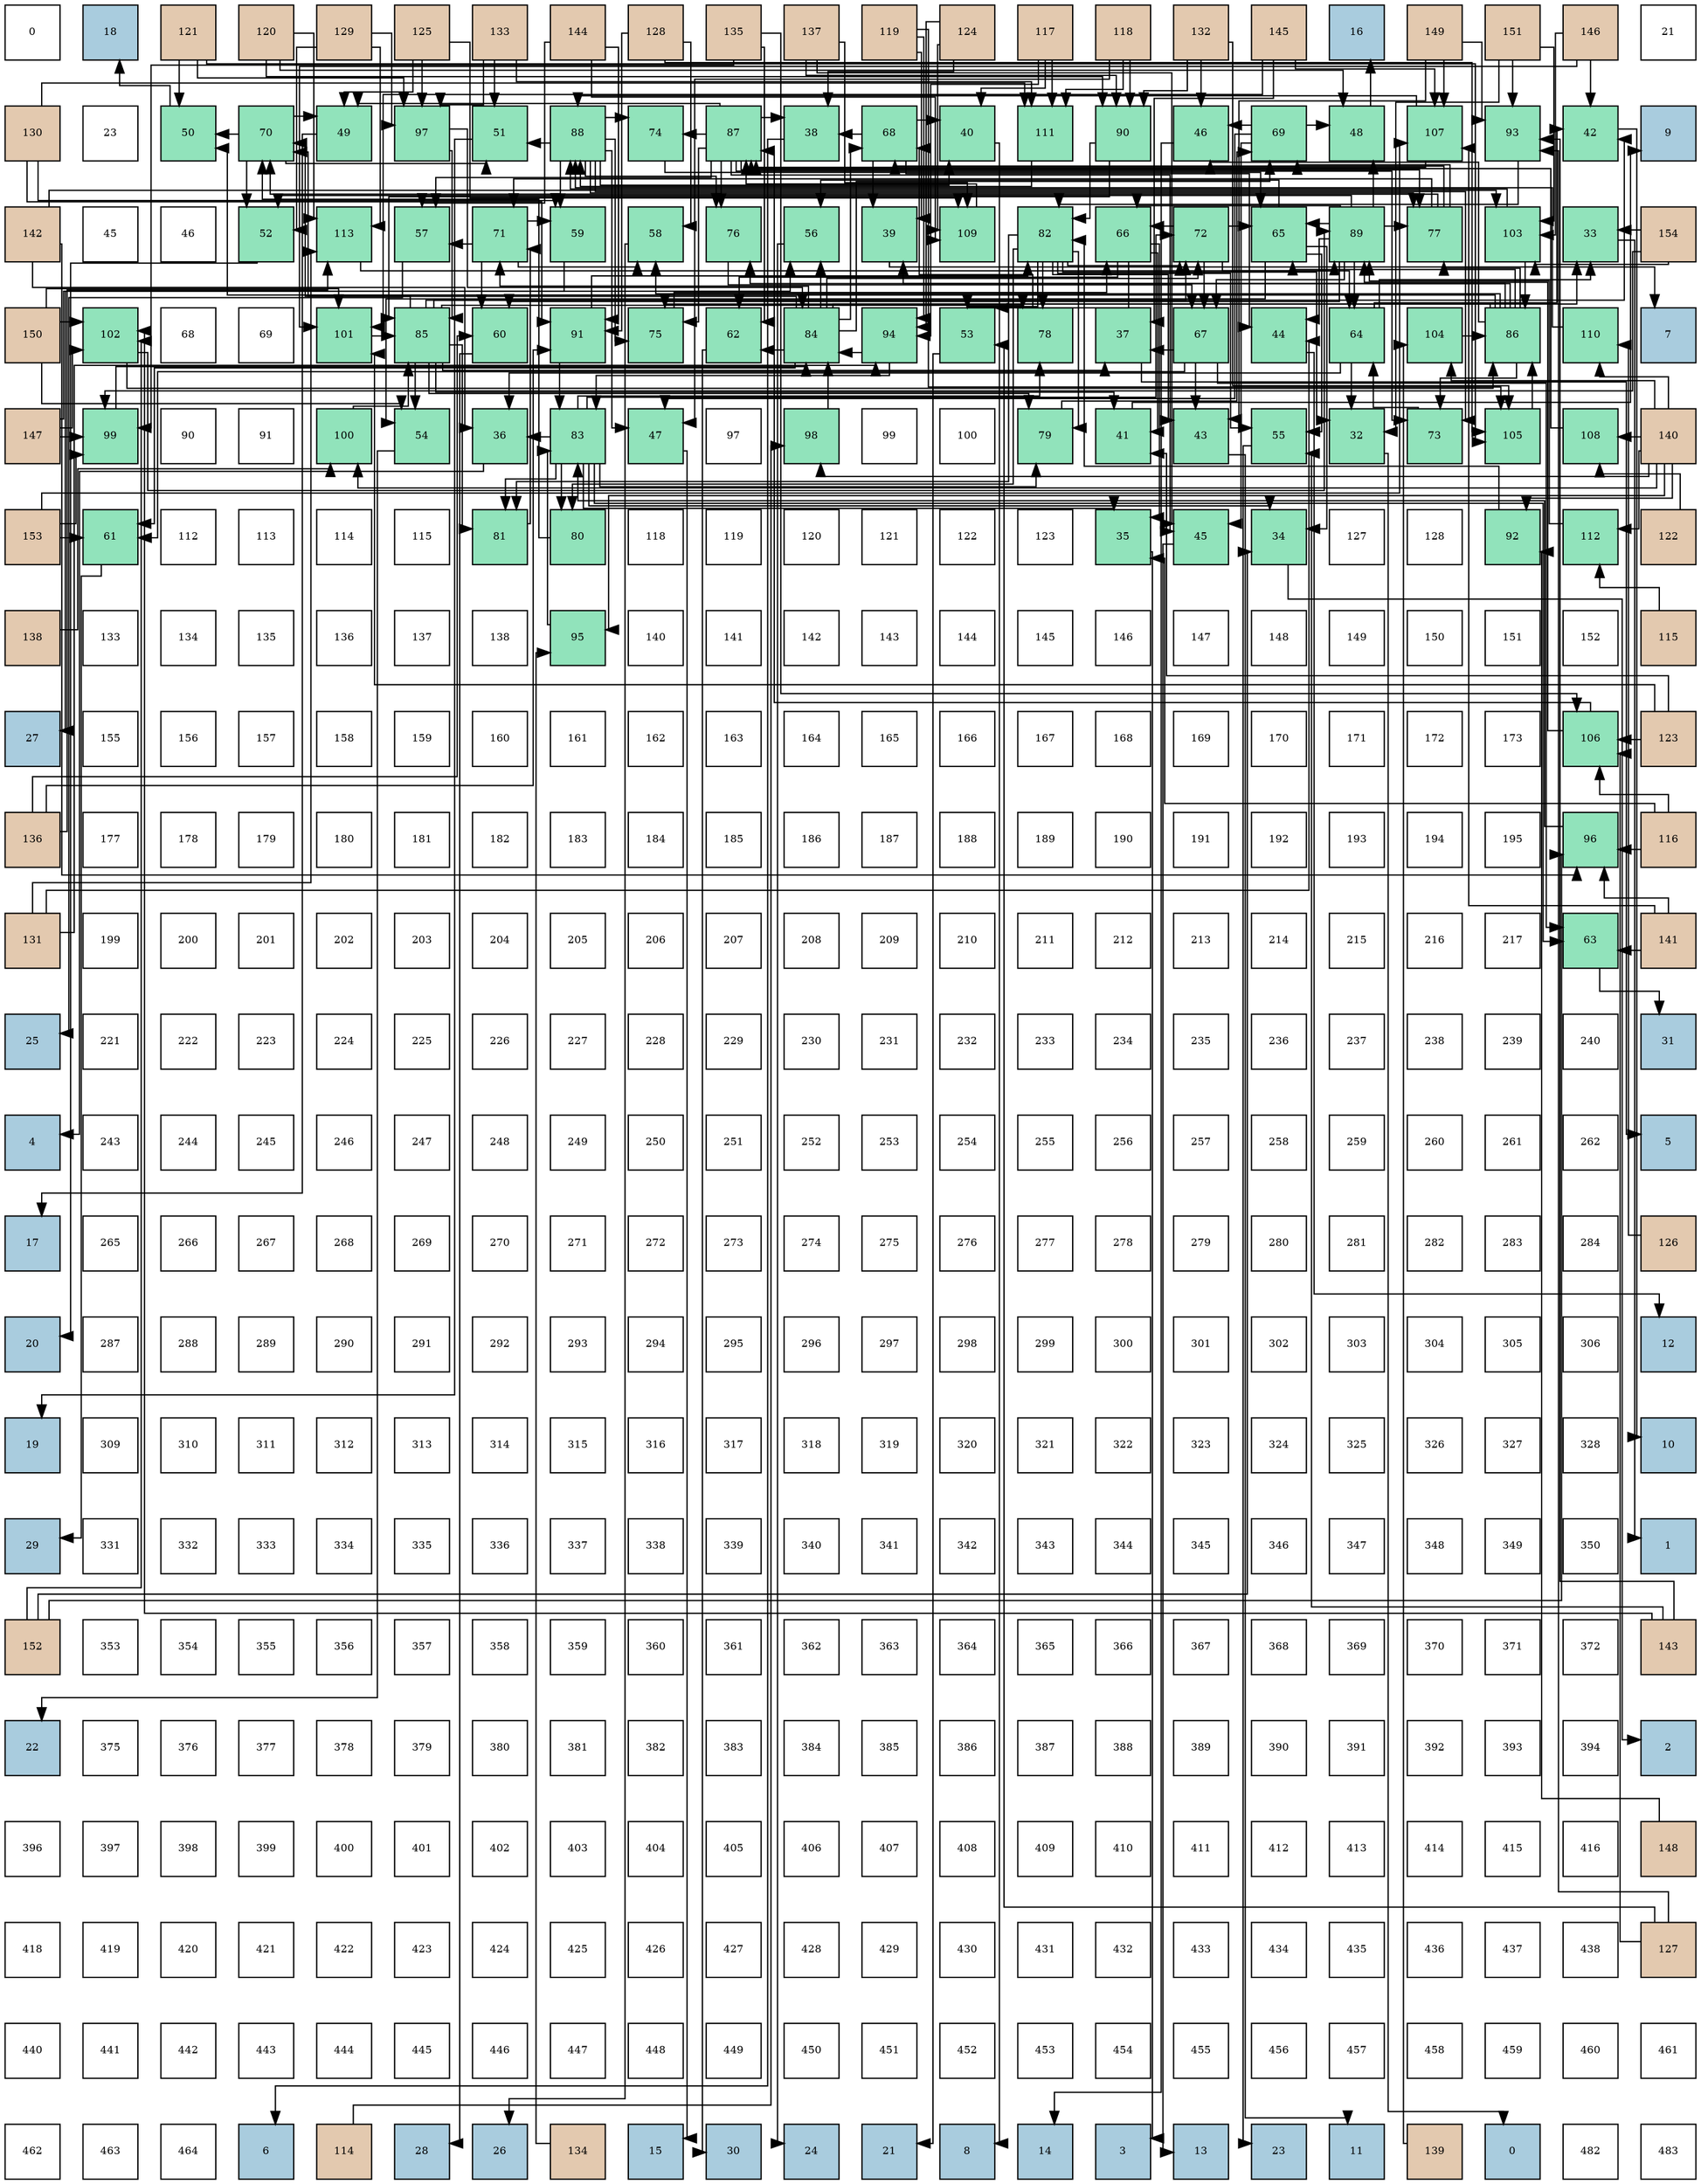 digraph layout{
 rankdir=TB;
 splines=ortho;
 node [style=filled shape=square fixedsize=true width=0.6];
0[label="0", fontsize=8, fillcolor="#ffffff"];
1[label="18", fontsize=8, fillcolor="#a9ccde"];
2[label="121", fontsize=8, fillcolor="#e3c9af"];
3[label="120", fontsize=8, fillcolor="#e3c9af"];
4[label="129", fontsize=8, fillcolor="#e3c9af"];
5[label="125", fontsize=8, fillcolor="#e3c9af"];
6[label="133", fontsize=8, fillcolor="#e3c9af"];
7[label="144", fontsize=8, fillcolor="#e3c9af"];
8[label="128", fontsize=8, fillcolor="#e3c9af"];
9[label="135", fontsize=8, fillcolor="#e3c9af"];
10[label="137", fontsize=8, fillcolor="#e3c9af"];
11[label="119", fontsize=8, fillcolor="#e3c9af"];
12[label="124", fontsize=8, fillcolor="#e3c9af"];
13[label="117", fontsize=8, fillcolor="#e3c9af"];
14[label="118", fontsize=8, fillcolor="#e3c9af"];
15[label="132", fontsize=8, fillcolor="#e3c9af"];
16[label="145", fontsize=8, fillcolor="#e3c9af"];
17[label="16", fontsize=8, fillcolor="#a9ccde"];
18[label="149", fontsize=8, fillcolor="#e3c9af"];
19[label="151", fontsize=8, fillcolor="#e3c9af"];
20[label="146", fontsize=8, fillcolor="#e3c9af"];
21[label="21", fontsize=8, fillcolor="#ffffff"];
22[label="130", fontsize=8, fillcolor="#e3c9af"];
23[label="23", fontsize=8, fillcolor="#ffffff"];
24[label="50", fontsize=8, fillcolor="#91e3bb"];
25[label="70", fontsize=8, fillcolor="#91e3bb"];
26[label="49", fontsize=8, fillcolor="#91e3bb"];
27[label="97", fontsize=8, fillcolor="#91e3bb"];
28[label="51", fontsize=8, fillcolor="#91e3bb"];
29[label="88", fontsize=8, fillcolor="#91e3bb"];
30[label="74", fontsize=8, fillcolor="#91e3bb"];
31[label="87", fontsize=8, fillcolor="#91e3bb"];
32[label="38", fontsize=8, fillcolor="#91e3bb"];
33[label="68", fontsize=8, fillcolor="#91e3bb"];
34[label="40", fontsize=8, fillcolor="#91e3bb"];
35[label="111", fontsize=8, fillcolor="#91e3bb"];
36[label="90", fontsize=8, fillcolor="#91e3bb"];
37[label="46", fontsize=8, fillcolor="#91e3bb"];
38[label="69", fontsize=8, fillcolor="#91e3bb"];
39[label="48", fontsize=8, fillcolor="#91e3bb"];
40[label="107", fontsize=8, fillcolor="#91e3bb"];
41[label="93", fontsize=8, fillcolor="#91e3bb"];
42[label="42", fontsize=8, fillcolor="#91e3bb"];
43[label="9", fontsize=8, fillcolor="#a9ccde"];
44[label="142", fontsize=8, fillcolor="#e3c9af"];
45[label="45", fontsize=8, fillcolor="#ffffff"];
46[label="46", fontsize=8, fillcolor="#ffffff"];
47[label="52", fontsize=8, fillcolor="#91e3bb"];
48[label="113", fontsize=8, fillcolor="#91e3bb"];
49[label="57", fontsize=8, fillcolor="#91e3bb"];
50[label="71", fontsize=8, fillcolor="#91e3bb"];
51[label="59", fontsize=8, fillcolor="#91e3bb"];
52[label="58", fontsize=8, fillcolor="#91e3bb"];
53[label="76", fontsize=8, fillcolor="#91e3bb"];
54[label="56", fontsize=8, fillcolor="#91e3bb"];
55[label="39", fontsize=8, fillcolor="#91e3bb"];
56[label="109", fontsize=8, fillcolor="#91e3bb"];
57[label="82", fontsize=8, fillcolor="#91e3bb"];
58[label="66", fontsize=8, fillcolor="#91e3bb"];
59[label="72", fontsize=8, fillcolor="#91e3bb"];
60[label="65", fontsize=8, fillcolor="#91e3bb"];
61[label="89", fontsize=8, fillcolor="#91e3bb"];
62[label="77", fontsize=8, fillcolor="#91e3bb"];
63[label="103", fontsize=8, fillcolor="#91e3bb"];
64[label="33", fontsize=8, fillcolor="#91e3bb"];
65[label="154", fontsize=8, fillcolor="#e3c9af"];
66[label="150", fontsize=8, fillcolor="#e3c9af"];
67[label="102", fontsize=8, fillcolor="#91e3bb"];
68[label="68", fontsize=8, fillcolor="#ffffff"];
69[label="69", fontsize=8, fillcolor="#ffffff"];
70[label="101", fontsize=8, fillcolor="#91e3bb"];
71[label="85", fontsize=8, fillcolor="#91e3bb"];
72[label="60", fontsize=8, fillcolor="#91e3bb"];
73[label="91", fontsize=8, fillcolor="#91e3bb"];
74[label="75", fontsize=8, fillcolor="#91e3bb"];
75[label="62", fontsize=8, fillcolor="#91e3bb"];
76[label="84", fontsize=8, fillcolor="#91e3bb"];
77[label="94", fontsize=8, fillcolor="#91e3bb"];
78[label="53", fontsize=8, fillcolor="#91e3bb"];
79[label="78", fontsize=8, fillcolor="#91e3bb"];
80[label="37", fontsize=8, fillcolor="#91e3bb"];
81[label="67", fontsize=8, fillcolor="#91e3bb"];
82[label="44", fontsize=8, fillcolor="#91e3bb"];
83[label="64", fontsize=8, fillcolor="#91e3bb"];
84[label="104", fontsize=8, fillcolor="#91e3bb"];
85[label="86", fontsize=8, fillcolor="#91e3bb"];
86[label="110", fontsize=8, fillcolor="#91e3bb"];
87[label="7", fontsize=8, fillcolor="#a9ccde"];
88[label="147", fontsize=8, fillcolor="#e3c9af"];
89[label="99", fontsize=8, fillcolor="#91e3bb"];
90[label="90", fontsize=8, fillcolor="#ffffff"];
91[label="91", fontsize=8, fillcolor="#ffffff"];
92[label="100", fontsize=8, fillcolor="#91e3bb"];
93[label="54", fontsize=8, fillcolor="#91e3bb"];
94[label="36", fontsize=8, fillcolor="#91e3bb"];
95[label="83", fontsize=8, fillcolor="#91e3bb"];
96[label="47", fontsize=8, fillcolor="#91e3bb"];
97[label="97", fontsize=8, fillcolor="#ffffff"];
98[label="98", fontsize=8, fillcolor="#91e3bb"];
99[label="99", fontsize=8, fillcolor="#ffffff"];
100[label="100", fontsize=8, fillcolor="#ffffff"];
101[label="79", fontsize=8, fillcolor="#91e3bb"];
102[label="41", fontsize=8, fillcolor="#91e3bb"];
103[label="43", fontsize=8, fillcolor="#91e3bb"];
104[label="55", fontsize=8, fillcolor="#91e3bb"];
105[label="32", fontsize=8, fillcolor="#91e3bb"];
106[label="73", fontsize=8, fillcolor="#91e3bb"];
107[label="105", fontsize=8, fillcolor="#91e3bb"];
108[label="108", fontsize=8, fillcolor="#91e3bb"];
109[label="140", fontsize=8, fillcolor="#e3c9af"];
110[label="153", fontsize=8, fillcolor="#e3c9af"];
111[label="61", fontsize=8, fillcolor="#91e3bb"];
112[label="112", fontsize=8, fillcolor="#ffffff"];
113[label="113", fontsize=8, fillcolor="#ffffff"];
114[label="114", fontsize=8, fillcolor="#ffffff"];
115[label="115", fontsize=8, fillcolor="#ffffff"];
116[label="81", fontsize=8, fillcolor="#91e3bb"];
117[label="80", fontsize=8, fillcolor="#91e3bb"];
118[label="118", fontsize=8, fillcolor="#ffffff"];
119[label="119", fontsize=8, fillcolor="#ffffff"];
120[label="120", fontsize=8, fillcolor="#ffffff"];
121[label="121", fontsize=8, fillcolor="#ffffff"];
122[label="122", fontsize=8, fillcolor="#ffffff"];
123[label="123", fontsize=8, fillcolor="#ffffff"];
124[label="35", fontsize=8, fillcolor="#91e3bb"];
125[label="45", fontsize=8, fillcolor="#91e3bb"];
126[label="34", fontsize=8, fillcolor="#91e3bb"];
127[label="127", fontsize=8, fillcolor="#ffffff"];
128[label="128", fontsize=8, fillcolor="#ffffff"];
129[label="92", fontsize=8, fillcolor="#91e3bb"];
130[label="112", fontsize=8, fillcolor="#91e3bb"];
131[label="122", fontsize=8, fillcolor="#e3c9af"];
132[label="138", fontsize=8, fillcolor="#e3c9af"];
133[label="133", fontsize=8, fillcolor="#ffffff"];
134[label="134", fontsize=8, fillcolor="#ffffff"];
135[label="135", fontsize=8, fillcolor="#ffffff"];
136[label="136", fontsize=8, fillcolor="#ffffff"];
137[label="137", fontsize=8, fillcolor="#ffffff"];
138[label="138", fontsize=8, fillcolor="#ffffff"];
139[label="95", fontsize=8, fillcolor="#91e3bb"];
140[label="140", fontsize=8, fillcolor="#ffffff"];
141[label="141", fontsize=8, fillcolor="#ffffff"];
142[label="142", fontsize=8, fillcolor="#ffffff"];
143[label="143", fontsize=8, fillcolor="#ffffff"];
144[label="144", fontsize=8, fillcolor="#ffffff"];
145[label="145", fontsize=8, fillcolor="#ffffff"];
146[label="146", fontsize=8, fillcolor="#ffffff"];
147[label="147", fontsize=8, fillcolor="#ffffff"];
148[label="148", fontsize=8, fillcolor="#ffffff"];
149[label="149", fontsize=8, fillcolor="#ffffff"];
150[label="150", fontsize=8, fillcolor="#ffffff"];
151[label="151", fontsize=8, fillcolor="#ffffff"];
152[label="152", fontsize=8, fillcolor="#ffffff"];
153[label="115", fontsize=8, fillcolor="#e3c9af"];
154[label="27", fontsize=8, fillcolor="#a9ccde"];
155[label="155", fontsize=8, fillcolor="#ffffff"];
156[label="156", fontsize=8, fillcolor="#ffffff"];
157[label="157", fontsize=8, fillcolor="#ffffff"];
158[label="158", fontsize=8, fillcolor="#ffffff"];
159[label="159", fontsize=8, fillcolor="#ffffff"];
160[label="160", fontsize=8, fillcolor="#ffffff"];
161[label="161", fontsize=8, fillcolor="#ffffff"];
162[label="162", fontsize=8, fillcolor="#ffffff"];
163[label="163", fontsize=8, fillcolor="#ffffff"];
164[label="164", fontsize=8, fillcolor="#ffffff"];
165[label="165", fontsize=8, fillcolor="#ffffff"];
166[label="166", fontsize=8, fillcolor="#ffffff"];
167[label="167", fontsize=8, fillcolor="#ffffff"];
168[label="168", fontsize=8, fillcolor="#ffffff"];
169[label="169", fontsize=8, fillcolor="#ffffff"];
170[label="170", fontsize=8, fillcolor="#ffffff"];
171[label="171", fontsize=8, fillcolor="#ffffff"];
172[label="172", fontsize=8, fillcolor="#ffffff"];
173[label="173", fontsize=8, fillcolor="#ffffff"];
174[label="106", fontsize=8, fillcolor="#91e3bb"];
175[label="123", fontsize=8, fillcolor="#e3c9af"];
176[label="136", fontsize=8, fillcolor="#e3c9af"];
177[label="177", fontsize=8, fillcolor="#ffffff"];
178[label="178", fontsize=8, fillcolor="#ffffff"];
179[label="179", fontsize=8, fillcolor="#ffffff"];
180[label="180", fontsize=8, fillcolor="#ffffff"];
181[label="181", fontsize=8, fillcolor="#ffffff"];
182[label="182", fontsize=8, fillcolor="#ffffff"];
183[label="183", fontsize=8, fillcolor="#ffffff"];
184[label="184", fontsize=8, fillcolor="#ffffff"];
185[label="185", fontsize=8, fillcolor="#ffffff"];
186[label="186", fontsize=8, fillcolor="#ffffff"];
187[label="187", fontsize=8, fillcolor="#ffffff"];
188[label="188", fontsize=8, fillcolor="#ffffff"];
189[label="189", fontsize=8, fillcolor="#ffffff"];
190[label="190", fontsize=8, fillcolor="#ffffff"];
191[label="191", fontsize=8, fillcolor="#ffffff"];
192[label="192", fontsize=8, fillcolor="#ffffff"];
193[label="193", fontsize=8, fillcolor="#ffffff"];
194[label="194", fontsize=8, fillcolor="#ffffff"];
195[label="195", fontsize=8, fillcolor="#ffffff"];
196[label="96", fontsize=8, fillcolor="#91e3bb"];
197[label="116", fontsize=8, fillcolor="#e3c9af"];
198[label="131", fontsize=8, fillcolor="#e3c9af"];
199[label="199", fontsize=8, fillcolor="#ffffff"];
200[label="200", fontsize=8, fillcolor="#ffffff"];
201[label="201", fontsize=8, fillcolor="#ffffff"];
202[label="202", fontsize=8, fillcolor="#ffffff"];
203[label="203", fontsize=8, fillcolor="#ffffff"];
204[label="204", fontsize=8, fillcolor="#ffffff"];
205[label="205", fontsize=8, fillcolor="#ffffff"];
206[label="206", fontsize=8, fillcolor="#ffffff"];
207[label="207", fontsize=8, fillcolor="#ffffff"];
208[label="208", fontsize=8, fillcolor="#ffffff"];
209[label="209", fontsize=8, fillcolor="#ffffff"];
210[label="210", fontsize=8, fillcolor="#ffffff"];
211[label="211", fontsize=8, fillcolor="#ffffff"];
212[label="212", fontsize=8, fillcolor="#ffffff"];
213[label="213", fontsize=8, fillcolor="#ffffff"];
214[label="214", fontsize=8, fillcolor="#ffffff"];
215[label="215", fontsize=8, fillcolor="#ffffff"];
216[label="216", fontsize=8, fillcolor="#ffffff"];
217[label="217", fontsize=8, fillcolor="#ffffff"];
218[label="63", fontsize=8, fillcolor="#91e3bb"];
219[label="141", fontsize=8, fillcolor="#e3c9af"];
220[label="25", fontsize=8, fillcolor="#a9ccde"];
221[label="221", fontsize=8, fillcolor="#ffffff"];
222[label="222", fontsize=8, fillcolor="#ffffff"];
223[label="223", fontsize=8, fillcolor="#ffffff"];
224[label="224", fontsize=8, fillcolor="#ffffff"];
225[label="225", fontsize=8, fillcolor="#ffffff"];
226[label="226", fontsize=8, fillcolor="#ffffff"];
227[label="227", fontsize=8, fillcolor="#ffffff"];
228[label="228", fontsize=8, fillcolor="#ffffff"];
229[label="229", fontsize=8, fillcolor="#ffffff"];
230[label="230", fontsize=8, fillcolor="#ffffff"];
231[label="231", fontsize=8, fillcolor="#ffffff"];
232[label="232", fontsize=8, fillcolor="#ffffff"];
233[label="233", fontsize=8, fillcolor="#ffffff"];
234[label="234", fontsize=8, fillcolor="#ffffff"];
235[label="235", fontsize=8, fillcolor="#ffffff"];
236[label="236", fontsize=8, fillcolor="#ffffff"];
237[label="237", fontsize=8, fillcolor="#ffffff"];
238[label="238", fontsize=8, fillcolor="#ffffff"];
239[label="239", fontsize=8, fillcolor="#ffffff"];
240[label="240", fontsize=8, fillcolor="#ffffff"];
241[label="31", fontsize=8, fillcolor="#a9ccde"];
242[label="4", fontsize=8, fillcolor="#a9ccde"];
243[label="243", fontsize=8, fillcolor="#ffffff"];
244[label="244", fontsize=8, fillcolor="#ffffff"];
245[label="245", fontsize=8, fillcolor="#ffffff"];
246[label="246", fontsize=8, fillcolor="#ffffff"];
247[label="247", fontsize=8, fillcolor="#ffffff"];
248[label="248", fontsize=8, fillcolor="#ffffff"];
249[label="249", fontsize=8, fillcolor="#ffffff"];
250[label="250", fontsize=8, fillcolor="#ffffff"];
251[label="251", fontsize=8, fillcolor="#ffffff"];
252[label="252", fontsize=8, fillcolor="#ffffff"];
253[label="253", fontsize=8, fillcolor="#ffffff"];
254[label="254", fontsize=8, fillcolor="#ffffff"];
255[label="255", fontsize=8, fillcolor="#ffffff"];
256[label="256", fontsize=8, fillcolor="#ffffff"];
257[label="257", fontsize=8, fillcolor="#ffffff"];
258[label="258", fontsize=8, fillcolor="#ffffff"];
259[label="259", fontsize=8, fillcolor="#ffffff"];
260[label="260", fontsize=8, fillcolor="#ffffff"];
261[label="261", fontsize=8, fillcolor="#ffffff"];
262[label="262", fontsize=8, fillcolor="#ffffff"];
263[label="5", fontsize=8, fillcolor="#a9ccde"];
264[label="17", fontsize=8, fillcolor="#a9ccde"];
265[label="265", fontsize=8, fillcolor="#ffffff"];
266[label="266", fontsize=8, fillcolor="#ffffff"];
267[label="267", fontsize=8, fillcolor="#ffffff"];
268[label="268", fontsize=8, fillcolor="#ffffff"];
269[label="269", fontsize=8, fillcolor="#ffffff"];
270[label="270", fontsize=8, fillcolor="#ffffff"];
271[label="271", fontsize=8, fillcolor="#ffffff"];
272[label="272", fontsize=8, fillcolor="#ffffff"];
273[label="273", fontsize=8, fillcolor="#ffffff"];
274[label="274", fontsize=8, fillcolor="#ffffff"];
275[label="275", fontsize=8, fillcolor="#ffffff"];
276[label="276", fontsize=8, fillcolor="#ffffff"];
277[label="277", fontsize=8, fillcolor="#ffffff"];
278[label="278", fontsize=8, fillcolor="#ffffff"];
279[label="279", fontsize=8, fillcolor="#ffffff"];
280[label="280", fontsize=8, fillcolor="#ffffff"];
281[label="281", fontsize=8, fillcolor="#ffffff"];
282[label="282", fontsize=8, fillcolor="#ffffff"];
283[label="283", fontsize=8, fillcolor="#ffffff"];
284[label="284", fontsize=8, fillcolor="#ffffff"];
285[label="126", fontsize=8, fillcolor="#e3c9af"];
286[label="20", fontsize=8, fillcolor="#a9ccde"];
287[label="287", fontsize=8, fillcolor="#ffffff"];
288[label="288", fontsize=8, fillcolor="#ffffff"];
289[label="289", fontsize=8, fillcolor="#ffffff"];
290[label="290", fontsize=8, fillcolor="#ffffff"];
291[label="291", fontsize=8, fillcolor="#ffffff"];
292[label="292", fontsize=8, fillcolor="#ffffff"];
293[label="293", fontsize=8, fillcolor="#ffffff"];
294[label="294", fontsize=8, fillcolor="#ffffff"];
295[label="295", fontsize=8, fillcolor="#ffffff"];
296[label="296", fontsize=8, fillcolor="#ffffff"];
297[label="297", fontsize=8, fillcolor="#ffffff"];
298[label="298", fontsize=8, fillcolor="#ffffff"];
299[label="299", fontsize=8, fillcolor="#ffffff"];
300[label="300", fontsize=8, fillcolor="#ffffff"];
301[label="301", fontsize=8, fillcolor="#ffffff"];
302[label="302", fontsize=8, fillcolor="#ffffff"];
303[label="303", fontsize=8, fillcolor="#ffffff"];
304[label="304", fontsize=8, fillcolor="#ffffff"];
305[label="305", fontsize=8, fillcolor="#ffffff"];
306[label="306", fontsize=8, fillcolor="#ffffff"];
307[label="12", fontsize=8, fillcolor="#a9ccde"];
308[label="19", fontsize=8, fillcolor="#a9ccde"];
309[label="309", fontsize=8, fillcolor="#ffffff"];
310[label="310", fontsize=8, fillcolor="#ffffff"];
311[label="311", fontsize=8, fillcolor="#ffffff"];
312[label="312", fontsize=8, fillcolor="#ffffff"];
313[label="313", fontsize=8, fillcolor="#ffffff"];
314[label="314", fontsize=8, fillcolor="#ffffff"];
315[label="315", fontsize=8, fillcolor="#ffffff"];
316[label="316", fontsize=8, fillcolor="#ffffff"];
317[label="317", fontsize=8, fillcolor="#ffffff"];
318[label="318", fontsize=8, fillcolor="#ffffff"];
319[label="319", fontsize=8, fillcolor="#ffffff"];
320[label="320", fontsize=8, fillcolor="#ffffff"];
321[label="321", fontsize=8, fillcolor="#ffffff"];
322[label="322", fontsize=8, fillcolor="#ffffff"];
323[label="323", fontsize=8, fillcolor="#ffffff"];
324[label="324", fontsize=8, fillcolor="#ffffff"];
325[label="325", fontsize=8, fillcolor="#ffffff"];
326[label="326", fontsize=8, fillcolor="#ffffff"];
327[label="327", fontsize=8, fillcolor="#ffffff"];
328[label="328", fontsize=8, fillcolor="#ffffff"];
329[label="10", fontsize=8, fillcolor="#a9ccde"];
330[label="29", fontsize=8, fillcolor="#a9ccde"];
331[label="331", fontsize=8, fillcolor="#ffffff"];
332[label="332", fontsize=8, fillcolor="#ffffff"];
333[label="333", fontsize=8, fillcolor="#ffffff"];
334[label="334", fontsize=8, fillcolor="#ffffff"];
335[label="335", fontsize=8, fillcolor="#ffffff"];
336[label="336", fontsize=8, fillcolor="#ffffff"];
337[label="337", fontsize=8, fillcolor="#ffffff"];
338[label="338", fontsize=8, fillcolor="#ffffff"];
339[label="339", fontsize=8, fillcolor="#ffffff"];
340[label="340", fontsize=8, fillcolor="#ffffff"];
341[label="341", fontsize=8, fillcolor="#ffffff"];
342[label="342", fontsize=8, fillcolor="#ffffff"];
343[label="343", fontsize=8, fillcolor="#ffffff"];
344[label="344", fontsize=8, fillcolor="#ffffff"];
345[label="345", fontsize=8, fillcolor="#ffffff"];
346[label="346", fontsize=8, fillcolor="#ffffff"];
347[label="347", fontsize=8, fillcolor="#ffffff"];
348[label="348", fontsize=8, fillcolor="#ffffff"];
349[label="349", fontsize=8, fillcolor="#ffffff"];
350[label="350", fontsize=8, fillcolor="#ffffff"];
351[label="1", fontsize=8, fillcolor="#a9ccde"];
352[label="152", fontsize=8, fillcolor="#e3c9af"];
353[label="353", fontsize=8, fillcolor="#ffffff"];
354[label="354", fontsize=8, fillcolor="#ffffff"];
355[label="355", fontsize=8, fillcolor="#ffffff"];
356[label="356", fontsize=8, fillcolor="#ffffff"];
357[label="357", fontsize=8, fillcolor="#ffffff"];
358[label="358", fontsize=8, fillcolor="#ffffff"];
359[label="359", fontsize=8, fillcolor="#ffffff"];
360[label="360", fontsize=8, fillcolor="#ffffff"];
361[label="361", fontsize=8, fillcolor="#ffffff"];
362[label="362", fontsize=8, fillcolor="#ffffff"];
363[label="363", fontsize=8, fillcolor="#ffffff"];
364[label="364", fontsize=8, fillcolor="#ffffff"];
365[label="365", fontsize=8, fillcolor="#ffffff"];
366[label="366", fontsize=8, fillcolor="#ffffff"];
367[label="367", fontsize=8, fillcolor="#ffffff"];
368[label="368", fontsize=8, fillcolor="#ffffff"];
369[label="369", fontsize=8, fillcolor="#ffffff"];
370[label="370", fontsize=8, fillcolor="#ffffff"];
371[label="371", fontsize=8, fillcolor="#ffffff"];
372[label="372", fontsize=8, fillcolor="#ffffff"];
373[label="143", fontsize=8, fillcolor="#e3c9af"];
374[label="22", fontsize=8, fillcolor="#a9ccde"];
375[label="375", fontsize=8, fillcolor="#ffffff"];
376[label="376", fontsize=8, fillcolor="#ffffff"];
377[label="377", fontsize=8, fillcolor="#ffffff"];
378[label="378", fontsize=8, fillcolor="#ffffff"];
379[label="379", fontsize=8, fillcolor="#ffffff"];
380[label="380", fontsize=8, fillcolor="#ffffff"];
381[label="381", fontsize=8, fillcolor="#ffffff"];
382[label="382", fontsize=8, fillcolor="#ffffff"];
383[label="383", fontsize=8, fillcolor="#ffffff"];
384[label="384", fontsize=8, fillcolor="#ffffff"];
385[label="385", fontsize=8, fillcolor="#ffffff"];
386[label="386", fontsize=8, fillcolor="#ffffff"];
387[label="387", fontsize=8, fillcolor="#ffffff"];
388[label="388", fontsize=8, fillcolor="#ffffff"];
389[label="389", fontsize=8, fillcolor="#ffffff"];
390[label="390", fontsize=8, fillcolor="#ffffff"];
391[label="391", fontsize=8, fillcolor="#ffffff"];
392[label="392", fontsize=8, fillcolor="#ffffff"];
393[label="393", fontsize=8, fillcolor="#ffffff"];
394[label="394", fontsize=8, fillcolor="#ffffff"];
395[label="2", fontsize=8, fillcolor="#a9ccde"];
396[label="396", fontsize=8, fillcolor="#ffffff"];
397[label="397", fontsize=8, fillcolor="#ffffff"];
398[label="398", fontsize=8, fillcolor="#ffffff"];
399[label="399", fontsize=8, fillcolor="#ffffff"];
400[label="400", fontsize=8, fillcolor="#ffffff"];
401[label="401", fontsize=8, fillcolor="#ffffff"];
402[label="402", fontsize=8, fillcolor="#ffffff"];
403[label="403", fontsize=8, fillcolor="#ffffff"];
404[label="404", fontsize=8, fillcolor="#ffffff"];
405[label="405", fontsize=8, fillcolor="#ffffff"];
406[label="406", fontsize=8, fillcolor="#ffffff"];
407[label="407", fontsize=8, fillcolor="#ffffff"];
408[label="408", fontsize=8, fillcolor="#ffffff"];
409[label="409", fontsize=8, fillcolor="#ffffff"];
410[label="410", fontsize=8, fillcolor="#ffffff"];
411[label="411", fontsize=8, fillcolor="#ffffff"];
412[label="412", fontsize=8, fillcolor="#ffffff"];
413[label="413", fontsize=8, fillcolor="#ffffff"];
414[label="414", fontsize=8, fillcolor="#ffffff"];
415[label="415", fontsize=8, fillcolor="#ffffff"];
416[label="416", fontsize=8, fillcolor="#ffffff"];
417[label="148", fontsize=8, fillcolor="#e3c9af"];
418[label="418", fontsize=8, fillcolor="#ffffff"];
419[label="419", fontsize=8, fillcolor="#ffffff"];
420[label="420", fontsize=8, fillcolor="#ffffff"];
421[label="421", fontsize=8, fillcolor="#ffffff"];
422[label="422", fontsize=8, fillcolor="#ffffff"];
423[label="423", fontsize=8, fillcolor="#ffffff"];
424[label="424", fontsize=8, fillcolor="#ffffff"];
425[label="425", fontsize=8, fillcolor="#ffffff"];
426[label="426", fontsize=8, fillcolor="#ffffff"];
427[label="427", fontsize=8, fillcolor="#ffffff"];
428[label="428", fontsize=8, fillcolor="#ffffff"];
429[label="429", fontsize=8, fillcolor="#ffffff"];
430[label="430", fontsize=8, fillcolor="#ffffff"];
431[label="431", fontsize=8, fillcolor="#ffffff"];
432[label="432", fontsize=8, fillcolor="#ffffff"];
433[label="433", fontsize=8, fillcolor="#ffffff"];
434[label="434", fontsize=8, fillcolor="#ffffff"];
435[label="435", fontsize=8, fillcolor="#ffffff"];
436[label="436", fontsize=8, fillcolor="#ffffff"];
437[label="437", fontsize=8, fillcolor="#ffffff"];
438[label="438", fontsize=8, fillcolor="#ffffff"];
439[label="127", fontsize=8, fillcolor="#e3c9af"];
440[label="440", fontsize=8, fillcolor="#ffffff"];
441[label="441", fontsize=8, fillcolor="#ffffff"];
442[label="442", fontsize=8, fillcolor="#ffffff"];
443[label="443", fontsize=8, fillcolor="#ffffff"];
444[label="444", fontsize=8, fillcolor="#ffffff"];
445[label="445", fontsize=8, fillcolor="#ffffff"];
446[label="446", fontsize=8, fillcolor="#ffffff"];
447[label="447", fontsize=8, fillcolor="#ffffff"];
448[label="448", fontsize=8, fillcolor="#ffffff"];
449[label="449", fontsize=8, fillcolor="#ffffff"];
450[label="450", fontsize=8, fillcolor="#ffffff"];
451[label="451", fontsize=8, fillcolor="#ffffff"];
452[label="452", fontsize=8, fillcolor="#ffffff"];
453[label="453", fontsize=8, fillcolor="#ffffff"];
454[label="454", fontsize=8, fillcolor="#ffffff"];
455[label="455", fontsize=8, fillcolor="#ffffff"];
456[label="456", fontsize=8, fillcolor="#ffffff"];
457[label="457", fontsize=8, fillcolor="#ffffff"];
458[label="458", fontsize=8, fillcolor="#ffffff"];
459[label="459", fontsize=8, fillcolor="#ffffff"];
460[label="460", fontsize=8, fillcolor="#ffffff"];
461[label="461", fontsize=8, fillcolor="#ffffff"];
462[label="462", fontsize=8, fillcolor="#ffffff"];
463[label="463", fontsize=8, fillcolor="#ffffff"];
464[label="464", fontsize=8, fillcolor="#ffffff"];
465[label="6", fontsize=8, fillcolor="#a9ccde"];
466[label="114", fontsize=8, fillcolor="#e3c9af"];
467[label="28", fontsize=8, fillcolor="#a9ccde"];
468[label="26", fontsize=8, fillcolor="#a9ccde"];
469[label="134", fontsize=8, fillcolor="#e3c9af"];
470[label="15", fontsize=8, fillcolor="#a9ccde"];
471[label="30", fontsize=8, fillcolor="#a9ccde"];
472[label="24", fontsize=8, fillcolor="#a9ccde"];
473[label="21", fontsize=8, fillcolor="#a9ccde"];
474[label="8", fontsize=8, fillcolor="#a9ccde"];
475[label="14", fontsize=8, fillcolor="#a9ccde"];
476[label="3", fontsize=8, fillcolor="#a9ccde"];
477[label="13", fontsize=8, fillcolor="#a9ccde"];
478[label="23", fontsize=8, fillcolor="#a9ccde"];
479[label="11", fontsize=8, fillcolor="#a9ccde"];
480[label="139", fontsize=8, fillcolor="#e3c9af"];
481[label="0", fontsize=8, fillcolor="#a9ccde"];
482[label="482", fontsize=8, fillcolor="#ffffff"];
483[label="483", fontsize=8, fillcolor="#ffffff"];
edge [constraint=false, style=vis];105 -> 481;
64 -> 351;
126 -> 395;
124 -> 476;
94 -> 242;
80 -> 263;
32 -> 465;
55 -> 87;
34 -> 474;
102 -> 43;
42 -> 329;
103 -> 479;
82 -> 307;
125 -> 477;
37 -> 475;
96 -> 470;
39 -> 17;
26 -> 264;
24 -> 1;
28 -> 308;
47 -> 286;
78 -> 473;
93 -> 374;
104 -> 478;
54 -> 472;
49 -> 220;
52 -> 468;
51 -> 154;
72 -> 467;
111 -> 330;
75 -> 471;
218 -> 241;
83 -> 105;
83 -> 64;
83 -> 94;
83 -> 42;
60 -> 126;
60 -> 93;
60 -> 104;
60 -> 54;
58 -> 124;
58 -> 102;
58 -> 78;
58 -> 75;
81 -> 80;
81 -> 103;
81 -> 111;
81 -> 218;
33 -> 32;
33 -> 55;
33 -> 34;
33 -> 82;
38 -> 125;
38 -> 37;
38 -> 96;
38 -> 39;
25 -> 26;
25 -> 24;
25 -> 28;
25 -> 47;
50 -> 49;
50 -> 52;
50 -> 51;
50 -> 72;
59 -> 83;
59 -> 60;
59 -> 58;
59 -> 81;
106 -> 83;
30 -> 60;
74 -> 58;
53 -> 81;
62 -> 33;
62 -> 38;
62 -> 25;
62 -> 50;
79 -> 33;
101 -> 38;
117 -> 25;
116 -> 50;
57 -> 105;
57 -> 103;
57 -> 78;
57 -> 104;
57 -> 59;
57 -> 79;
57 -> 101;
57 -> 117;
57 -> 116;
95 -> 126;
95 -> 124;
95 -> 94;
95 -> 218;
95 -> 59;
95 -> 79;
95 -> 101;
95 -> 117;
95 -> 116;
76 -> 64;
76 -> 54;
76 -> 111;
76 -> 75;
76 -> 33;
76 -> 38;
76 -> 25;
76 -> 50;
76 -> 59;
71 -> 80;
71 -> 102;
71 -> 42;
71 -> 93;
71 -> 25;
71 -> 59;
71 -> 79;
71 -> 101;
71 -> 116;
85 -> 55;
85 -> 37;
85 -> 24;
85 -> 52;
85 -> 60;
85 -> 106;
85 -> 74;
85 -> 53;
85 -> 62;
31 -> 32;
31 -> 125;
31 -> 26;
31 -> 49;
31 -> 106;
31 -> 30;
31 -> 74;
31 -> 53;
31 -> 62;
29 -> 34;
29 -> 96;
29 -> 28;
29 -> 51;
29 -> 106;
29 -> 30;
29 -> 74;
29 -> 53;
29 -> 62;
61 -> 82;
61 -> 39;
61 -> 47;
61 -> 72;
61 -> 83;
61 -> 60;
61 -> 58;
61 -> 81;
61 -> 62;
36 -> 57;
36 -> 71;
73 -> 57;
73 -> 95;
129 -> 57;
41 -> 57;
77 -> 95;
77 -> 76;
139 -> 95;
196 -> 95;
27 -> 76;
27 -> 71;
98 -> 76;
89 -> 76;
92 -> 71;
70 -> 71;
67 -> 85;
67 -> 61;
63 -> 85;
63 -> 29;
84 -> 85;
107 -> 85;
174 -> 31;
174 -> 61;
40 -> 31;
40 -> 29;
108 -> 31;
56 -> 31;
86 -> 29;
35 -> 29;
130 -> 61;
48 -> 61;
466 -> 98;
153 -> 130;
197 -> 124;
197 -> 196;
197 -> 174;
13 -> 34;
13 -> 77;
13 -> 35;
14 -> 96;
14 -> 36;
14 -> 35;
11 -> 55;
11 -> 77;
11 -> 107;
3 -> 39;
3 -> 36;
3 -> 48;
2 -> 24;
2 -> 27;
2 -> 107;
131 -> 108;
175 -> 102;
175 -> 70;
175 -> 174;
12 -> 32;
12 -> 77;
12 -> 56;
5 -> 26;
5 -> 27;
5 -> 56;
285 -> 86;
439 -> 78;
439 -> 41;
439 -> 174;
8 -> 52;
8 -> 73;
8 -> 107;
4 -> 47;
4 -> 27;
4 -> 48;
22 -> 51;
22 -> 73;
22 -> 35;
198 -> 82;
198 -> 77;
198 -> 48;
15 -> 37;
15 -> 36;
15 -> 107;
6 -> 28;
6 -> 27;
6 -> 35;
469 -> 139;
9 -> 75;
9 -> 89;
9 -> 174;
176 -> 72;
176 -> 73;
176 -> 48;
10 -> 125;
10 -> 36;
10 -> 56;
132 -> 92;
480 -> 84;
109 -> 129;
109 -> 139;
109 -> 98;
109 -> 92;
109 -> 84;
109 -> 108;
109 -> 86;
109 -> 130;
219 -> 218;
219 -> 196;
219 -> 40;
44 -> 94;
44 -> 196;
44 -> 63;
373 -> 104;
373 -> 41;
373 -> 67;
7 -> 49;
7 -> 73;
7 -> 56;
16 -> 80;
16 -> 70;
16 -> 40;
20 -> 42;
20 -> 70;
20 -> 63;
88 -> 54;
88 -> 89;
88 -> 67;
417 -> 129;
18 -> 103;
18 -> 41;
18 -> 40;
66 -> 93;
66 -> 70;
66 -> 67;
19 -> 105;
19 -> 41;
19 -> 63;
352 -> 126;
352 -> 196;
352 -> 67;
110 -> 111;
110 -> 89;
110 -> 40;
65 -> 64;
65 -> 89;
65 -> 63;
edge [constraint=true, style=invis];
0 -> 22 -> 44 -> 66 -> 88 -> 110 -> 132 -> 154 -> 176 -> 198 -> 220 -> 242 -> 264 -> 286 -> 308 -> 330 -> 352 -> 374 -> 396 -> 418 -> 440 -> 462;
1 -> 23 -> 45 -> 67 -> 89 -> 111 -> 133 -> 155 -> 177 -> 199 -> 221 -> 243 -> 265 -> 287 -> 309 -> 331 -> 353 -> 375 -> 397 -> 419 -> 441 -> 463;
2 -> 24 -> 46 -> 68 -> 90 -> 112 -> 134 -> 156 -> 178 -> 200 -> 222 -> 244 -> 266 -> 288 -> 310 -> 332 -> 354 -> 376 -> 398 -> 420 -> 442 -> 464;
3 -> 25 -> 47 -> 69 -> 91 -> 113 -> 135 -> 157 -> 179 -> 201 -> 223 -> 245 -> 267 -> 289 -> 311 -> 333 -> 355 -> 377 -> 399 -> 421 -> 443 -> 465;
4 -> 26 -> 48 -> 70 -> 92 -> 114 -> 136 -> 158 -> 180 -> 202 -> 224 -> 246 -> 268 -> 290 -> 312 -> 334 -> 356 -> 378 -> 400 -> 422 -> 444 -> 466;
5 -> 27 -> 49 -> 71 -> 93 -> 115 -> 137 -> 159 -> 181 -> 203 -> 225 -> 247 -> 269 -> 291 -> 313 -> 335 -> 357 -> 379 -> 401 -> 423 -> 445 -> 467;
6 -> 28 -> 50 -> 72 -> 94 -> 116 -> 138 -> 160 -> 182 -> 204 -> 226 -> 248 -> 270 -> 292 -> 314 -> 336 -> 358 -> 380 -> 402 -> 424 -> 446 -> 468;
7 -> 29 -> 51 -> 73 -> 95 -> 117 -> 139 -> 161 -> 183 -> 205 -> 227 -> 249 -> 271 -> 293 -> 315 -> 337 -> 359 -> 381 -> 403 -> 425 -> 447 -> 469;
8 -> 30 -> 52 -> 74 -> 96 -> 118 -> 140 -> 162 -> 184 -> 206 -> 228 -> 250 -> 272 -> 294 -> 316 -> 338 -> 360 -> 382 -> 404 -> 426 -> 448 -> 470;
9 -> 31 -> 53 -> 75 -> 97 -> 119 -> 141 -> 163 -> 185 -> 207 -> 229 -> 251 -> 273 -> 295 -> 317 -> 339 -> 361 -> 383 -> 405 -> 427 -> 449 -> 471;
10 -> 32 -> 54 -> 76 -> 98 -> 120 -> 142 -> 164 -> 186 -> 208 -> 230 -> 252 -> 274 -> 296 -> 318 -> 340 -> 362 -> 384 -> 406 -> 428 -> 450 -> 472;
11 -> 33 -> 55 -> 77 -> 99 -> 121 -> 143 -> 165 -> 187 -> 209 -> 231 -> 253 -> 275 -> 297 -> 319 -> 341 -> 363 -> 385 -> 407 -> 429 -> 451 -> 473;
12 -> 34 -> 56 -> 78 -> 100 -> 122 -> 144 -> 166 -> 188 -> 210 -> 232 -> 254 -> 276 -> 298 -> 320 -> 342 -> 364 -> 386 -> 408 -> 430 -> 452 -> 474;
13 -> 35 -> 57 -> 79 -> 101 -> 123 -> 145 -> 167 -> 189 -> 211 -> 233 -> 255 -> 277 -> 299 -> 321 -> 343 -> 365 -> 387 -> 409 -> 431 -> 453 -> 475;
14 -> 36 -> 58 -> 80 -> 102 -> 124 -> 146 -> 168 -> 190 -> 212 -> 234 -> 256 -> 278 -> 300 -> 322 -> 344 -> 366 -> 388 -> 410 -> 432 -> 454 -> 476;
15 -> 37 -> 59 -> 81 -> 103 -> 125 -> 147 -> 169 -> 191 -> 213 -> 235 -> 257 -> 279 -> 301 -> 323 -> 345 -> 367 -> 389 -> 411 -> 433 -> 455 -> 477;
16 -> 38 -> 60 -> 82 -> 104 -> 126 -> 148 -> 170 -> 192 -> 214 -> 236 -> 258 -> 280 -> 302 -> 324 -> 346 -> 368 -> 390 -> 412 -> 434 -> 456 -> 478;
17 -> 39 -> 61 -> 83 -> 105 -> 127 -> 149 -> 171 -> 193 -> 215 -> 237 -> 259 -> 281 -> 303 -> 325 -> 347 -> 369 -> 391 -> 413 -> 435 -> 457 -> 479;
18 -> 40 -> 62 -> 84 -> 106 -> 128 -> 150 -> 172 -> 194 -> 216 -> 238 -> 260 -> 282 -> 304 -> 326 -> 348 -> 370 -> 392 -> 414 -> 436 -> 458 -> 480;
19 -> 41 -> 63 -> 85 -> 107 -> 129 -> 151 -> 173 -> 195 -> 217 -> 239 -> 261 -> 283 -> 305 -> 327 -> 349 -> 371 -> 393 -> 415 -> 437 -> 459 -> 481;
20 -> 42 -> 64 -> 86 -> 108 -> 130 -> 152 -> 174 -> 196 -> 218 -> 240 -> 262 -> 284 -> 306 -> 328 -> 350 -> 372 -> 394 -> 416 -> 438 -> 460 -> 482;
21 -> 43 -> 65 -> 87 -> 109 -> 131 -> 153 -> 175 -> 197 -> 219 -> 241 -> 263 -> 285 -> 307 -> 329 -> 351 -> 373 -> 395 -> 417 -> 439 -> 461 -> 483;
rank = same {0 -> 1 -> 2 -> 3 -> 4 -> 5 -> 6 -> 7 -> 8 -> 9 -> 10 -> 11 -> 12 -> 13 -> 14 -> 15 -> 16 -> 17 -> 18 -> 19 -> 20 -> 21};
rank = same {22 -> 23 -> 24 -> 25 -> 26 -> 27 -> 28 -> 29 -> 30 -> 31 -> 32 -> 33 -> 34 -> 35 -> 36 -> 37 -> 38 -> 39 -> 40 -> 41 -> 42 -> 43};
rank = same {44 -> 45 -> 46 -> 47 -> 48 -> 49 -> 50 -> 51 -> 52 -> 53 -> 54 -> 55 -> 56 -> 57 -> 58 -> 59 -> 60 -> 61 -> 62 -> 63 -> 64 -> 65};
rank = same {66 -> 67 -> 68 -> 69 -> 70 -> 71 -> 72 -> 73 -> 74 -> 75 -> 76 -> 77 -> 78 -> 79 -> 80 -> 81 -> 82 -> 83 -> 84 -> 85 -> 86 -> 87};
rank = same {88 -> 89 -> 90 -> 91 -> 92 -> 93 -> 94 -> 95 -> 96 -> 97 -> 98 -> 99 -> 100 -> 101 -> 102 -> 103 -> 104 -> 105 -> 106 -> 107 -> 108 -> 109};
rank = same {110 -> 111 -> 112 -> 113 -> 114 -> 115 -> 116 -> 117 -> 118 -> 119 -> 120 -> 121 -> 122 -> 123 -> 124 -> 125 -> 126 -> 127 -> 128 -> 129 -> 130 -> 131};
rank = same {132 -> 133 -> 134 -> 135 -> 136 -> 137 -> 138 -> 139 -> 140 -> 141 -> 142 -> 143 -> 144 -> 145 -> 146 -> 147 -> 148 -> 149 -> 150 -> 151 -> 152 -> 153};
rank = same {154 -> 155 -> 156 -> 157 -> 158 -> 159 -> 160 -> 161 -> 162 -> 163 -> 164 -> 165 -> 166 -> 167 -> 168 -> 169 -> 170 -> 171 -> 172 -> 173 -> 174 -> 175};
rank = same {176 -> 177 -> 178 -> 179 -> 180 -> 181 -> 182 -> 183 -> 184 -> 185 -> 186 -> 187 -> 188 -> 189 -> 190 -> 191 -> 192 -> 193 -> 194 -> 195 -> 196 -> 197};
rank = same {198 -> 199 -> 200 -> 201 -> 202 -> 203 -> 204 -> 205 -> 206 -> 207 -> 208 -> 209 -> 210 -> 211 -> 212 -> 213 -> 214 -> 215 -> 216 -> 217 -> 218 -> 219};
rank = same {220 -> 221 -> 222 -> 223 -> 224 -> 225 -> 226 -> 227 -> 228 -> 229 -> 230 -> 231 -> 232 -> 233 -> 234 -> 235 -> 236 -> 237 -> 238 -> 239 -> 240 -> 241};
rank = same {242 -> 243 -> 244 -> 245 -> 246 -> 247 -> 248 -> 249 -> 250 -> 251 -> 252 -> 253 -> 254 -> 255 -> 256 -> 257 -> 258 -> 259 -> 260 -> 261 -> 262 -> 263};
rank = same {264 -> 265 -> 266 -> 267 -> 268 -> 269 -> 270 -> 271 -> 272 -> 273 -> 274 -> 275 -> 276 -> 277 -> 278 -> 279 -> 280 -> 281 -> 282 -> 283 -> 284 -> 285};
rank = same {286 -> 287 -> 288 -> 289 -> 290 -> 291 -> 292 -> 293 -> 294 -> 295 -> 296 -> 297 -> 298 -> 299 -> 300 -> 301 -> 302 -> 303 -> 304 -> 305 -> 306 -> 307};
rank = same {308 -> 309 -> 310 -> 311 -> 312 -> 313 -> 314 -> 315 -> 316 -> 317 -> 318 -> 319 -> 320 -> 321 -> 322 -> 323 -> 324 -> 325 -> 326 -> 327 -> 328 -> 329};
rank = same {330 -> 331 -> 332 -> 333 -> 334 -> 335 -> 336 -> 337 -> 338 -> 339 -> 340 -> 341 -> 342 -> 343 -> 344 -> 345 -> 346 -> 347 -> 348 -> 349 -> 350 -> 351};
rank = same {352 -> 353 -> 354 -> 355 -> 356 -> 357 -> 358 -> 359 -> 360 -> 361 -> 362 -> 363 -> 364 -> 365 -> 366 -> 367 -> 368 -> 369 -> 370 -> 371 -> 372 -> 373};
rank = same {374 -> 375 -> 376 -> 377 -> 378 -> 379 -> 380 -> 381 -> 382 -> 383 -> 384 -> 385 -> 386 -> 387 -> 388 -> 389 -> 390 -> 391 -> 392 -> 393 -> 394 -> 395};
rank = same {396 -> 397 -> 398 -> 399 -> 400 -> 401 -> 402 -> 403 -> 404 -> 405 -> 406 -> 407 -> 408 -> 409 -> 410 -> 411 -> 412 -> 413 -> 414 -> 415 -> 416 -> 417};
rank = same {418 -> 419 -> 420 -> 421 -> 422 -> 423 -> 424 -> 425 -> 426 -> 427 -> 428 -> 429 -> 430 -> 431 -> 432 -> 433 -> 434 -> 435 -> 436 -> 437 -> 438 -> 439};
rank = same {440 -> 441 -> 442 -> 443 -> 444 -> 445 -> 446 -> 447 -> 448 -> 449 -> 450 -> 451 -> 452 -> 453 -> 454 -> 455 -> 456 -> 457 -> 458 -> 459 -> 460 -> 461};
rank = same {462 -> 463 -> 464 -> 465 -> 466 -> 467 -> 468 -> 469 -> 470 -> 471 -> 472 -> 473 -> 474 -> 475 -> 476 -> 477 -> 478 -> 479 -> 480 -> 481 -> 482 -> 483};
}